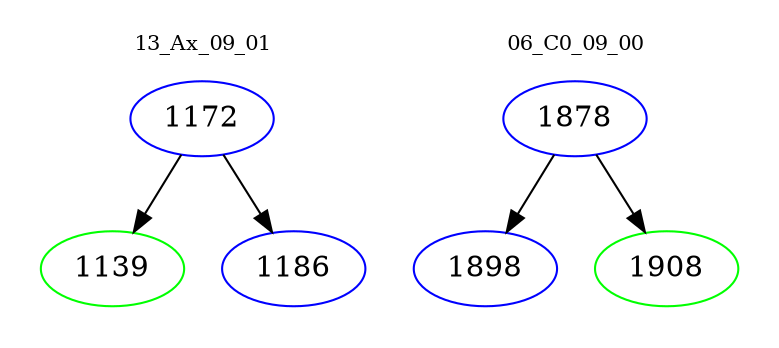 digraph{
subgraph cluster_0 {
color = white
label = "13_Ax_09_01";
fontsize=10;
T0_1172 [label="1172", color="blue"]
T0_1172 -> T0_1139 [color="black"]
T0_1139 [label="1139", color="green"]
T0_1172 -> T0_1186 [color="black"]
T0_1186 [label="1186", color="blue"]
}
subgraph cluster_1 {
color = white
label = "06_C0_09_00";
fontsize=10;
T1_1878 [label="1878", color="blue"]
T1_1878 -> T1_1898 [color="black"]
T1_1898 [label="1898", color="blue"]
T1_1878 -> T1_1908 [color="black"]
T1_1908 [label="1908", color="green"]
}
}
